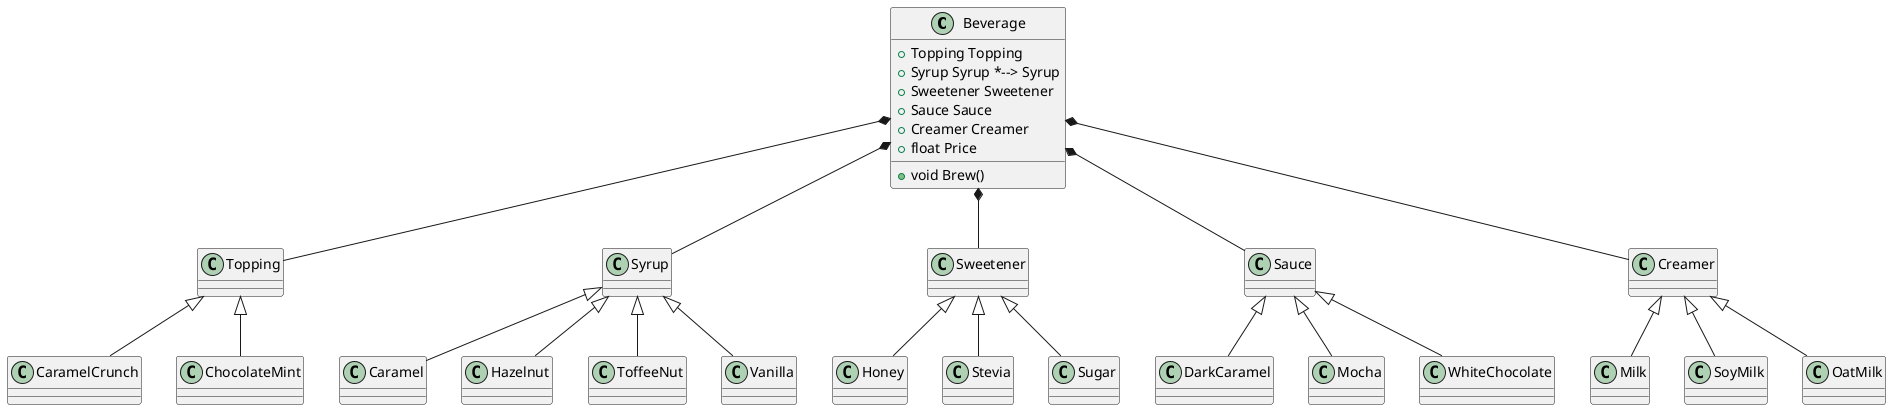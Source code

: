 @startuml
class Beverage 
{
    +Topping Topping
    +Syrup Syrup *--> Syrup
    +Sweetener Sweetener
    +Sauce Sauce
    +Creamer Creamer
    +float Price
    +void Brew()    
}
Beverage *-- Topping
Beverage *-- Syrup
Beverage *-- Sweetener
Beverage *-- Sauce
Beverage *-- Creamer
class Topping {}
class CaramelCrunch extends Topping {}
class ChocolateMint extends Topping {}
class Syrup {}
class Caramel extends Syrup {}
class Hazelnut extends Syrup {}
class ToffeeNut extends Syrup {}
class Vanilla extends Syrup {}
class Sauce {}
class DarkCaramel extends Sauce {}
class Mocha extends Sauce {}
class WhiteChocolate extends Sauce {}
class Sweetener {}
class Honey extends Sweetener {}
class Stevia extends Sweetener {}
class Sugar extends Sweetener {}
class Creamer {}
class Milk extends Creamer {}
class SoyMilk extends Creamer {}
class OatMilk extends Creamer {}

@enduml